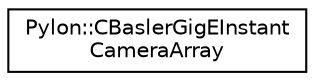 digraph "Graphical Class Hierarchy"
{
  edge [fontname="Helvetica",fontsize="10",labelfontname="Helvetica",labelfontsize="10"];
  node [fontname="Helvetica",fontsize="10",shape=record];
  rankdir="LR";
  Node1 [label="Pylon::CBaslerGigEInstant\lCameraArray",height=0.2,width=0.4,color="black", fillcolor="white", style="filled",URL="$class_pylon_1_1_c_basler_gig_e_instant_camera_array.html",tooltip="GigE specific instant camera array. "];
}
